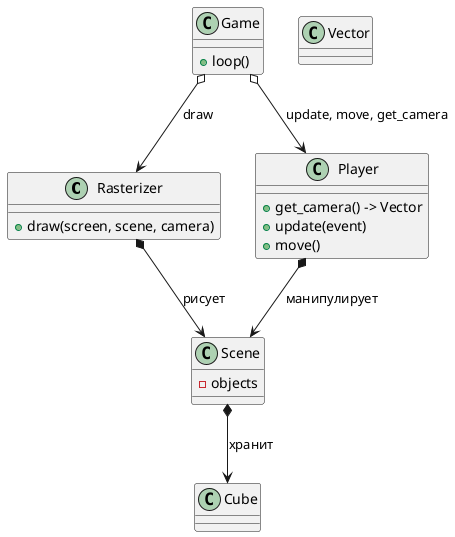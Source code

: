 @startuml
'https://plantuml.com/class-diagram

class Rasterizer {
    + draw(screen, scene, camera)
}

class Game {
    + loop()
}

class Scene {
    - objects
}

class Player {
    + get_camera() -> Vector
    + update(event)
    + move()
}

class Vector {
}

class Cube {
}

Game o--> Player : update, move, get_camera
Game o--> Rasterizer : draw
Rasterizer *--> Scene : рисует
Player *--> Scene : манипулирует
Scene *--> Cube : хранит

@enduml